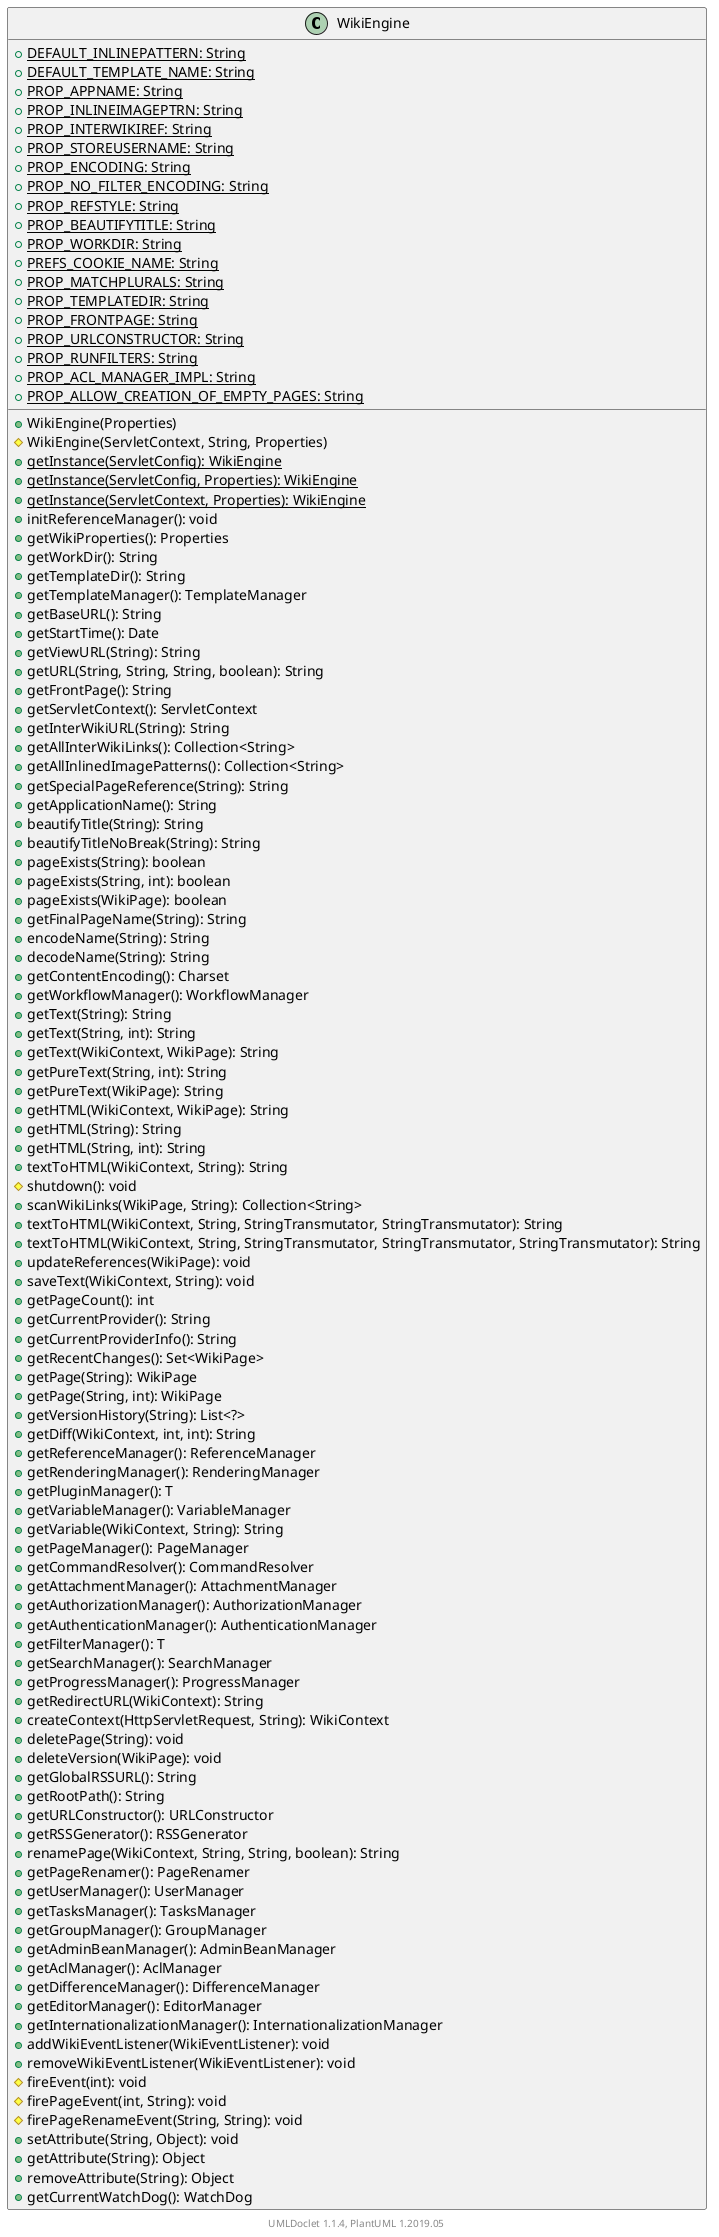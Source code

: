 @startuml

    class WikiEngine [[WikiEngine.html]] {
        {static} +DEFAULT_INLINEPATTERN: String
        {static} +DEFAULT_TEMPLATE_NAME: String
        {static} +PROP_APPNAME: String
        {static} +PROP_INLINEIMAGEPTRN: String
        {static} +PROP_INTERWIKIREF: String
        {static} +PROP_STOREUSERNAME: String
        {static} +PROP_ENCODING: String
        {static} +PROP_NO_FILTER_ENCODING: String
        {static} +PROP_REFSTYLE: String
        {static} +PROP_BEAUTIFYTITLE: String
        {static} +PROP_WORKDIR: String
        {static} +PREFS_COOKIE_NAME: String
        {static} +PROP_MATCHPLURALS: String
        {static} +PROP_TEMPLATEDIR: String
        {static} +PROP_FRONTPAGE: String
        {static} +PROP_URLCONSTRUCTOR: String
        {static} +PROP_RUNFILTERS: String
        {static} +PROP_ACL_MANAGER_IMPL: String
        {static} +PROP_ALLOW_CREATION_OF_EMPTY_PAGES: String
        +WikiEngine(Properties)
        #WikiEngine(ServletContext, String, Properties)
        {static} +getInstance(ServletConfig): WikiEngine
        {static} +getInstance(ServletConfig, Properties): WikiEngine
        {static} +getInstance(ServletContext, Properties): WikiEngine
        +initReferenceManager(): void
        +getWikiProperties(): Properties
        +getWorkDir(): String
        +getTemplateDir(): String
        +getTemplateManager(): TemplateManager
        +getBaseURL(): String
        +getStartTime(): Date
        +getViewURL(String): String
        +getURL(String, String, String, boolean): String
        +getFrontPage(): String
        +getServletContext(): ServletContext
        +getInterWikiURL(String): String
        +getAllInterWikiLinks(): Collection<String>
        +getAllInlinedImagePatterns(): Collection<String>
        +getSpecialPageReference(String): String
        +getApplicationName(): String
        +beautifyTitle(String): String
        +beautifyTitleNoBreak(String): String
        +pageExists(String): boolean
        +pageExists(String, int): boolean
        +pageExists(WikiPage): boolean
        +getFinalPageName(String): String
        +encodeName(String): String
        +decodeName(String): String
        +getContentEncoding(): Charset
        +getWorkflowManager(): WorkflowManager
        +getText(String): String
        +getText(String, int): String
        +getText(WikiContext, WikiPage): String
        +getPureText(String, int): String
        +getPureText(WikiPage): String
        +getHTML(WikiContext, WikiPage): String
        +getHTML(String): String
        +getHTML(String, int): String
        +textToHTML(WikiContext, String): String
        #shutdown(): void
        +scanWikiLinks(WikiPage, String): Collection<String>
        +textToHTML(WikiContext, String, StringTransmutator, StringTransmutator): String
        +textToHTML(WikiContext, String, StringTransmutator, StringTransmutator, StringTransmutator): String
        +updateReferences(WikiPage): void
        +saveText(WikiContext, String): void
        +getPageCount(): int
        +getCurrentProvider(): String
        +getCurrentProviderInfo(): String
        +getRecentChanges(): Set<WikiPage>
        +getPage(String): WikiPage
        +getPage(String, int): WikiPage
        +getVersionHistory(String): List<?>
        +getDiff(WikiContext, int, int): String
        +getReferenceManager(): ReferenceManager
        +getRenderingManager(): RenderingManager
        +getPluginManager(): T
        +getVariableManager(): VariableManager
        +getVariable(WikiContext, String): String
        +getPageManager(): PageManager
        +getCommandResolver(): CommandResolver
        +getAttachmentManager(): AttachmentManager
        +getAuthorizationManager(): AuthorizationManager
        +getAuthenticationManager(): AuthenticationManager
        +getFilterManager(): T
        +getSearchManager(): SearchManager
        +getProgressManager(): ProgressManager
        +getRedirectURL(WikiContext): String
        +createContext(HttpServletRequest, String): WikiContext
        +deletePage(String): void
        +deleteVersion(WikiPage): void
        +getGlobalRSSURL(): String
        +getRootPath(): String
        +getURLConstructor(): URLConstructor
        +getRSSGenerator(): RSSGenerator
        +renamePage(WikiContext, String, String, boolean): String
        +getPageRenamer(): PageRenamer
        +getUserManager(): UserManager
        +getTasksManager(): TasksManager
        +getGroupManager(): GroupManager
        +getAdminBeanManager(): AdminBeanManager
        +getAclManager(): AclManager
        +getDifferenceManager(): DifferenceManager
        +getEditorManager(): EditorManager
        +getInternationalizationManager(): InternationalizationManager
        +addWikiEventListener(WikiEventListener): void
        +removeWikiEventListener(WikiEventListener): void
        #fireEvent(int): void
        #firePageEvent(int, String): void
        #firePageRenameEvent(String, String): void
        +setAttribute(String, Object): void
        +getAttribute(String): Object
        +removeAttribute(String): Object
        +getCurrentWatchDog(): WatchDog
    }


    center footer UMLDoclet 1.1.4, PlantUML 1.2019.05
@enduml
